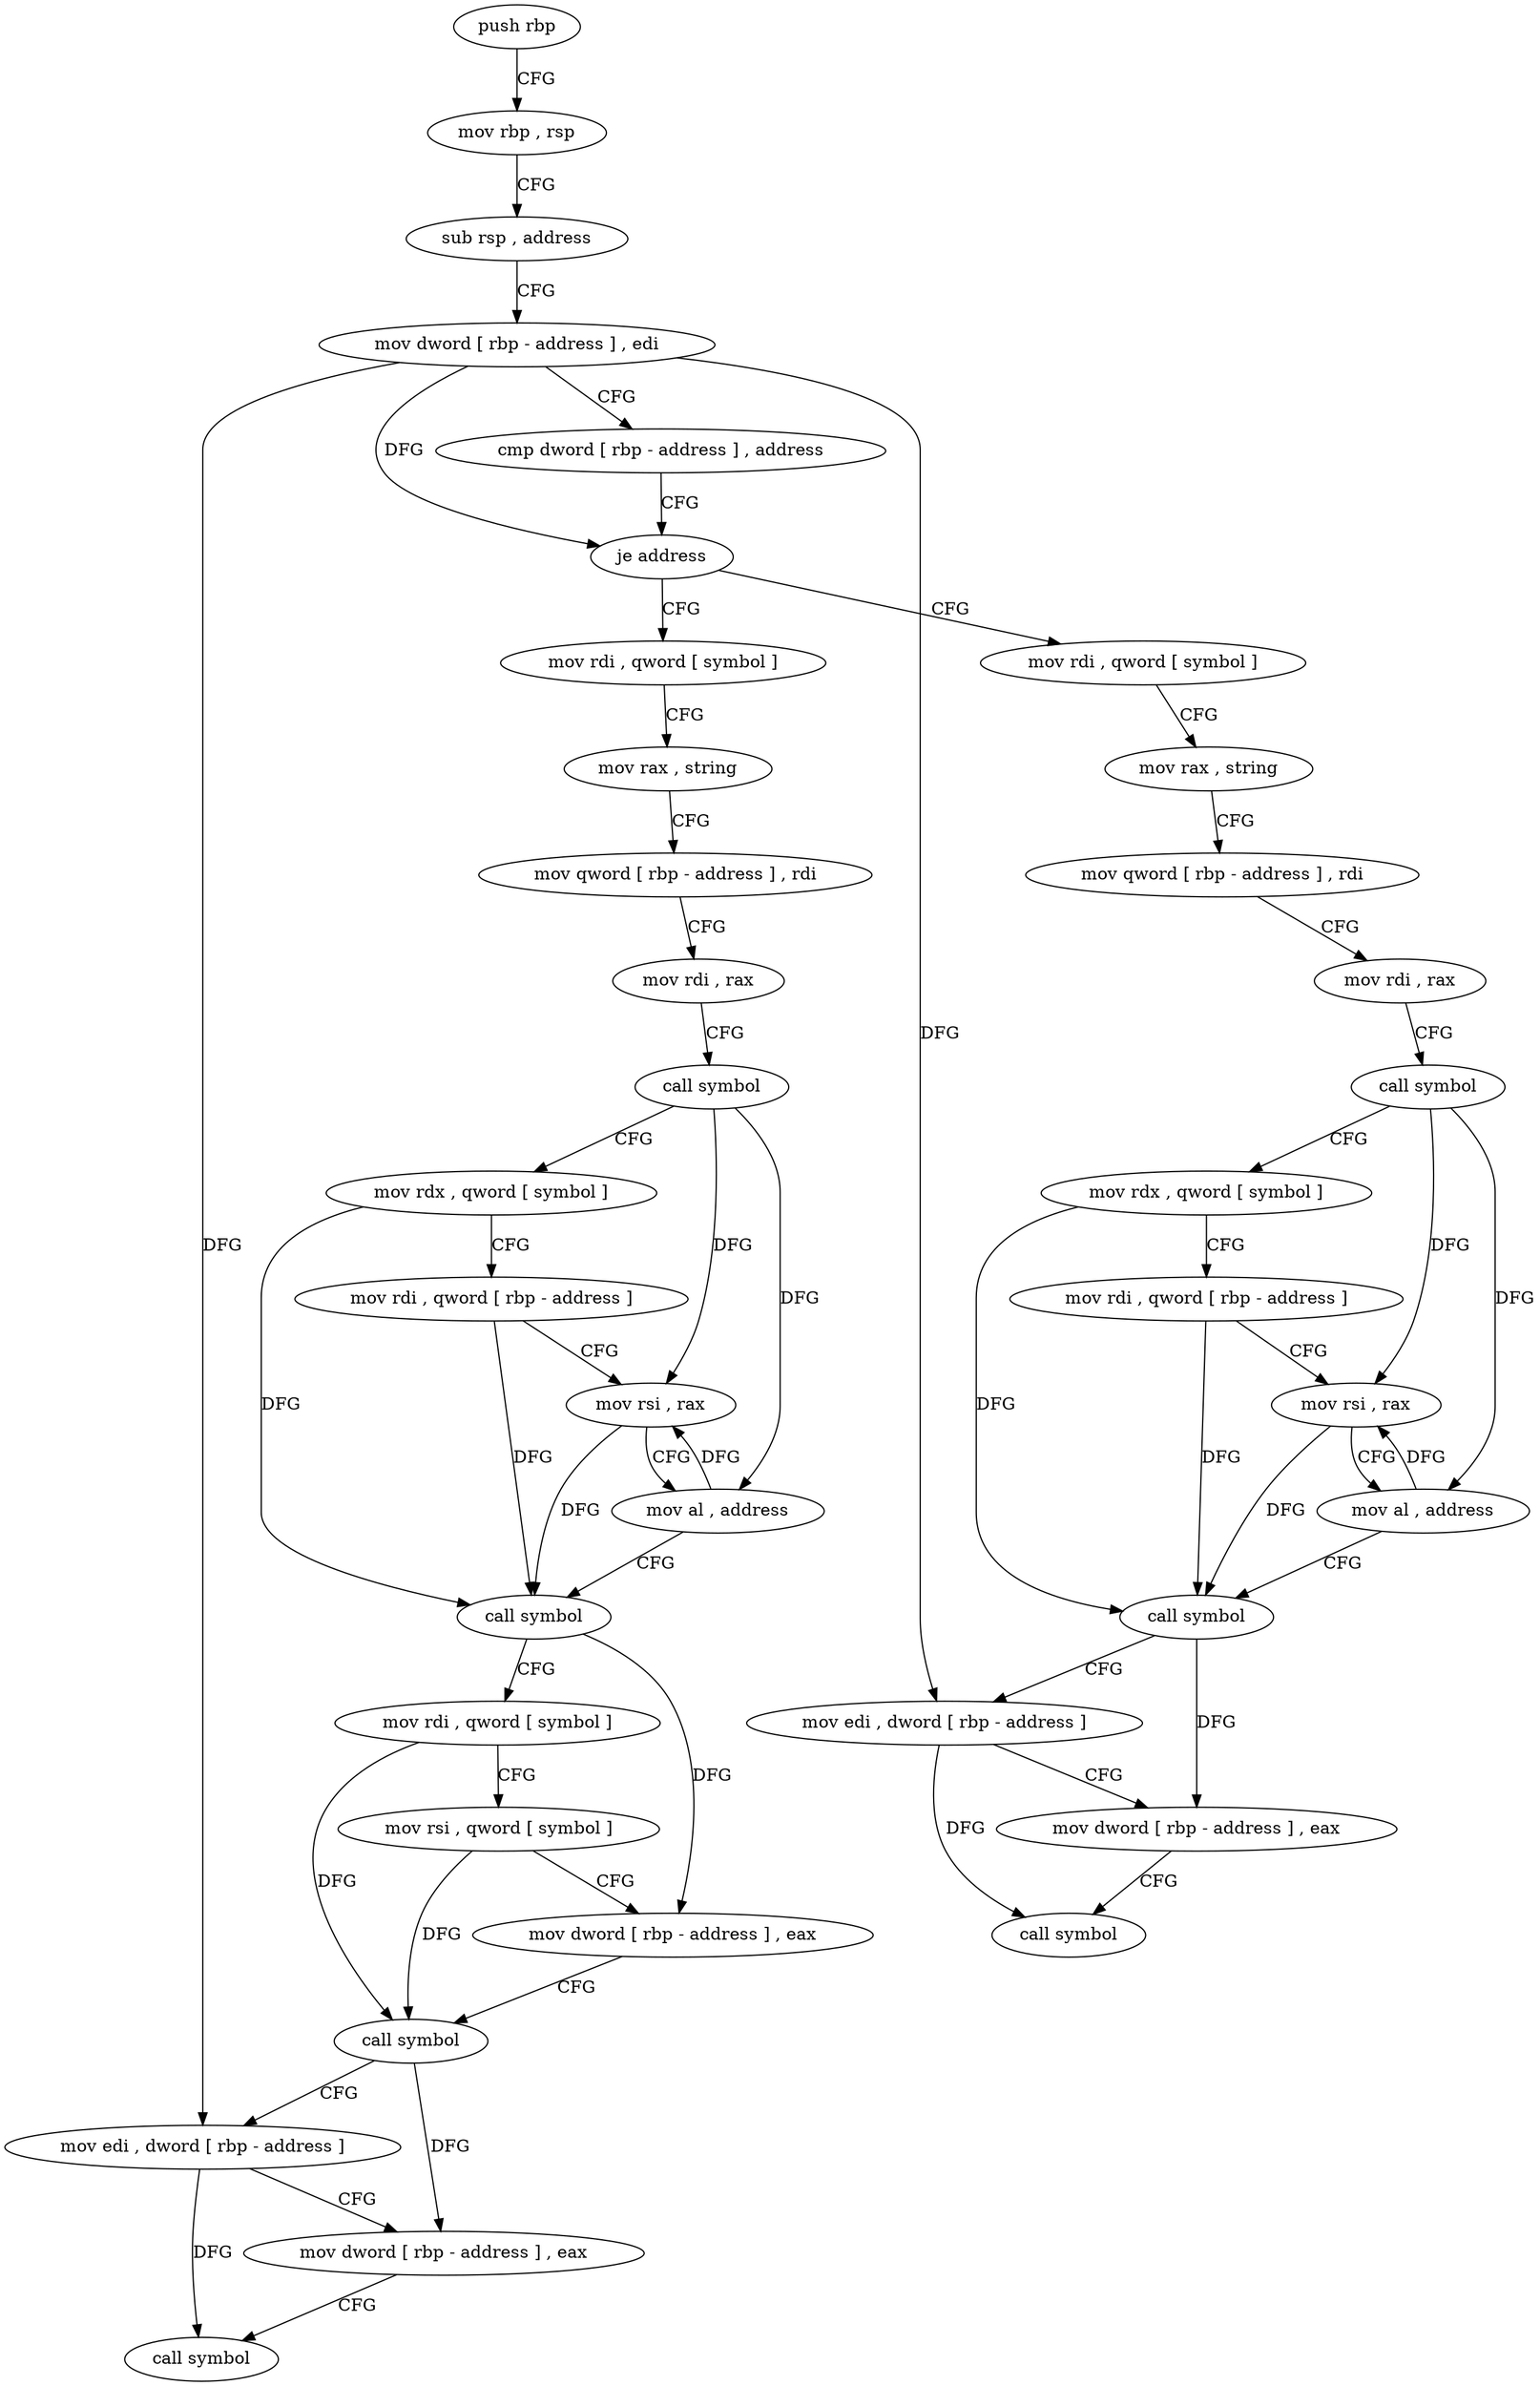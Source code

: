digraph "func" {
"4200896" [label = "push rbp" ]
"4200897" [label = "mov rbp , rsp" ]
"4200900" [label = "sub rsp , address" ]
"4200904" [label = "mov dword [ rbp - address ] , edi" ]
"4200907" [label = "cmp dword [ rbp - address ] , address" ]
"4200911" [label = "je address" ]
"4200980" [label = "mov rdi , qword [ symbol ]" ]
"4200917" [label = "mov rdi , qword [ symbol ]" ]
"4200988" [label = "mov rax , string" ]
"4200998" [label = "mov qword [ rbp - address ] , rdi" ]
"4201002" [label = "mov rdi , rax" ]
"4201005" [label = "call symbol" ]
"4201010" [label = "mov rdx , qword [ symbol ]" ]
"4201018" [label = "mov rdi , qword [ rbp - address ]" ]
"4201022" [label = "mov rsi , rax" ]
"4201025" [label = "mov al , address" ]
"4201027" [label = "call symbol" ]
"4201032" [label = "mov rdi , qword [ symbol ]" ]
"4201040" [label = "mov rsi , qword [ symbol ]" ]
"4201048" [label = "mov dword [ rbp - address ] , eax" ]
"4201051" [label = "call symbol" ]
"4201056" [label = "mov edi , dword [ rbp - address ]" ]
"4201059" [label = "mov dword [ rbp - address ] , eax" ]
"4201062" [label = "call symbol" ]
"4200925" [label = "mov rax , string" ]
"4200935" [label = "mov qword [ rbp - address ] , rdi" ]
"4200939" [label = "mov rdi , rax" ]
"4200942" [label = "call symbol" ]
"4200947" [label = "mov rdx , qword [ symbol ]" ]
"4200955" [label = "mov rdi , qword [ rbp - address ]" ]
"4200959" [label = "mov rsi , rax" ]
"4200962" [label = "mov al , address" ]
"4200964" [label = "call symbol" ]
"4200969" [label = "mov edi , dword [ rbp - address ]" ]
"4200972" [label = "mov dword [ rbp - address ] , eax" ]
"4200975" [label = "call symbol" ]
"4200896" -> "4200897" [ label = "CFG" ]
"4200897" -> "4200900" [ label = "CFG" ]
"4200900" -> "4200904" [ label = "CFG" ]
"4200904" -> "4200907" [ label = "CFG" ]
"4200904" -> "4200911" [ label = "DFG" ]
"4200904" -> "4201056" [ label = "DFG" ]
"4200904" -> "4200969" [ label = "DFG" ]
"4200907" -> "4200911" [ label = "CFG" ]
"4200911" -> "4200980" [ label = "CFG" ]
"4200911" -> "4200917" [ label = "CFG" ]
"4200980" -> "4200988" [ label = "CFG" ]
"4200917" -> "4200925" [ label = "CFG" ]
"4200988" -> "4200998" [ label = "CFG" ]
"4200998" -> "4201002" [ label = "CFG" ]
"4201002" -> "4201005" [ label = "CFG" ]
"4201005" -> "4201010" [ label = "CFG" ]
"4201005" -> "4201022" [ label = "DFG" ]
"4201005" -> "4201025" [ label = "DFG" ]
"4201010" -> "4201018" [ label = "CFG" ]
"4201010" -> "4201027" [ label = "DFG" ]
"4201018" -> "4201022" [ label = "CFG" ]
"4201018" -> "4201027" [ label = "DFG" ]
"4201022" -> "4201025" [ label = "CFG" ]
"4201022" -> "4201027" [ label = "DFG" ]
"4201025" -> "4201027" [ label = "CFG" ]
"4201025" -> "4201022" [ label = "DFG" ]
"4201027" -> "4201032" [ label = "CFG" ]
"4201027" -> "4201048" [ label = "DFG" ]
"4201032" -> "4201040" [ label = "CFG" ]
"4201032" -> "4201051" [ label = "DFG" ]
"4201040" -> "4201048" [ label = "CFG" ]
"4201040" -> "4201051" [ label = "DFG" ]
"4201048" -> "4201051" [ label = "CFG" ]
"4201051" -> "4201056" [ label = "CFG" ]
"4201051" -> "4201059" [ label = "DFG" ]
"4201056" -> "4201059" [ label = "CFG" ]
"4201056" -> "4201062" [ label = "DFG" ]
"4201059" -> "4201062" [ label = "CFG" ]
"4200925" -> "4200935" [ label = "CFG" ]
"4200935" -> "4200939" [ label = "CFG" ]
"4200939" -> "4200942" [ label = "CFG" ]
"4200942" -> "4200947" [ label = "CFG" ]
"4200942" -> "4200959" [ label = "DFG" ]
"4200942" -> "4200962" [ label = "DFG" ]
"4200947" -> "4200955" [ label = "CFG" ]
"4200947" -> "4200964" [ label = "DFG" ]
"4200955" -> "4200959" [ label = "CFG" ]
"4200955" -> "4200964" [ label = "DFG" ]
"4200959" -> "4200962" [ label = "CFG" ]
"4200959" -> "4200964" [ label = "DFG" ]
"4200962" -> "4200964" [ label = "CFG" ]
"4200962" -> "4200959" [ label = "DFG" ]
"4200964" -> "4200969" [ label = "CFG" ]
"4200964" -> "4200972" [ label = "DFG" ]
"4200969" -> "4200972" [ label = "CFG" ]
"4200969" -> "4200975" [ label = "DFG" ]
"4200972" -> "4200975" [ label = "CFG" ]
}
